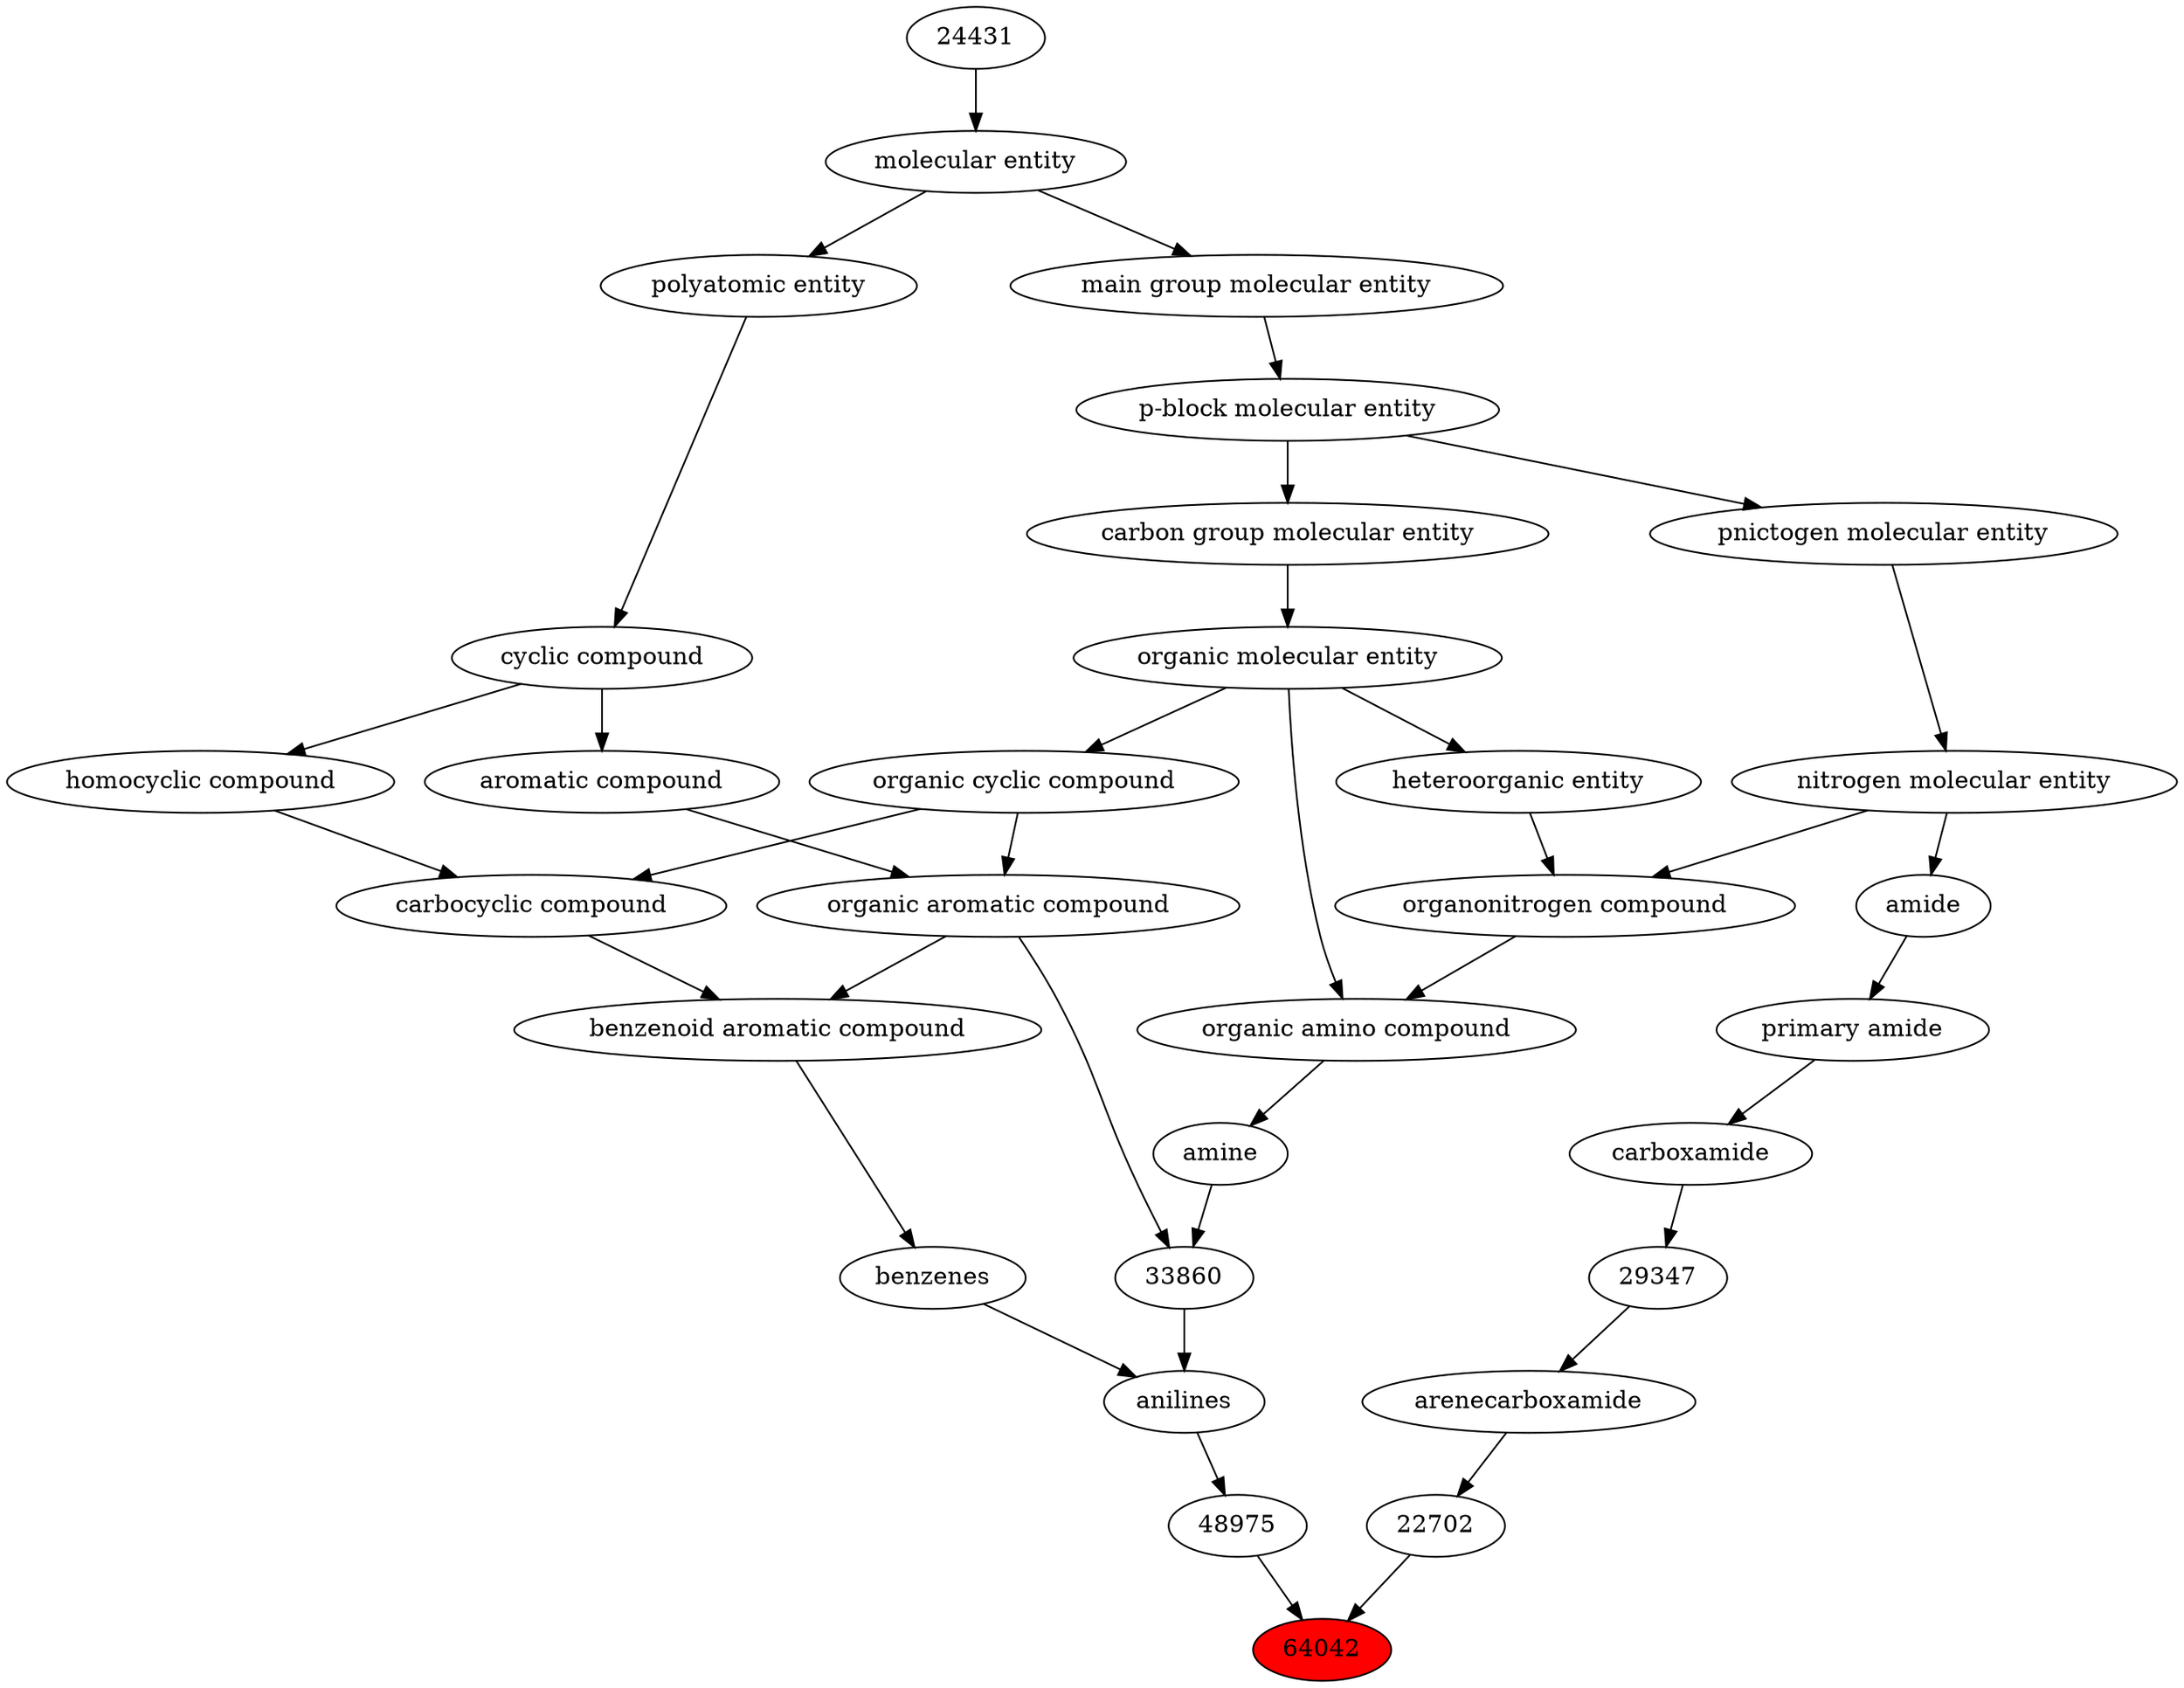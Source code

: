 digraph tree{ 
64042 [label="64042" fillcolor=red style=filled]
22702 -> 64042
48975 -> 64042
22702 [label="22702"]
22645 -> 22702
48975 [label="48975"]
22562 -> 48975
22645 [label="arenecarboxamide"]
29347 -> 22645
22562 [label="anilines"]
22712 -> 22562
33860 -> 22562
29347 [label="29347"]
37622 -> 29347
22712 [label="benzenes"]
33836 -> 22712
33860 [label="33860"]
33659 -> 33860
32952 -> 33860
37622 [label="carboxamide"]
33256 -> 37622
33836 [label="benzenoid aromatic compound"]
33659 -> 33836
33598 -> 33836
33659 [label="organic aromatic compound"]
33832 -> 33659
33655 -> 33659
32952 [label="amine"]
50047 -> 32952
33256 [label="primary amide"]
32988 -> 33256
33598 [label="carbocyclic compound"]
33832 -> 33598
33597 -> 33598
33832 [label="organic cyclic compound"]
50860 -> 33832
33655 [label="aromatic compound"]
33595 -> 33655
50047 [label="organic amino compound"]
50860 -> 50047
35352 -> 50047
32988 [label="amide"]
51143 -> 32988
33597 [label="homocyclic compound"]
33595 -> 33597
50860 [label="organic molecular entity"]
33582 -> 50860
33595 [label="cyclic compound"]
36357 -> 33595
35352 [label="organonitrogen compound"]
51143 -> 35352
33285 -> 35352
51143 [label="nitrogen molecular entity"]
33302 -> 51143
33582 [label="carbon group molecular entity"]
33675 -> 33582
36357 [label="polyatomic entity"]
23367 -> 36357
33285 [label="heteroorganic entity"]
50860 -> 33285
33302 [label="pnictogen molecular entity"]
33675 -> 33302
33675 [label="p-block molecular entity"]
33579 -> 33675
23367 [label="molecular entity"]
24431 -> 23367
33579 [label="main group molecular entity"]
23367 -> 33579
24431 [label="24431"]
}